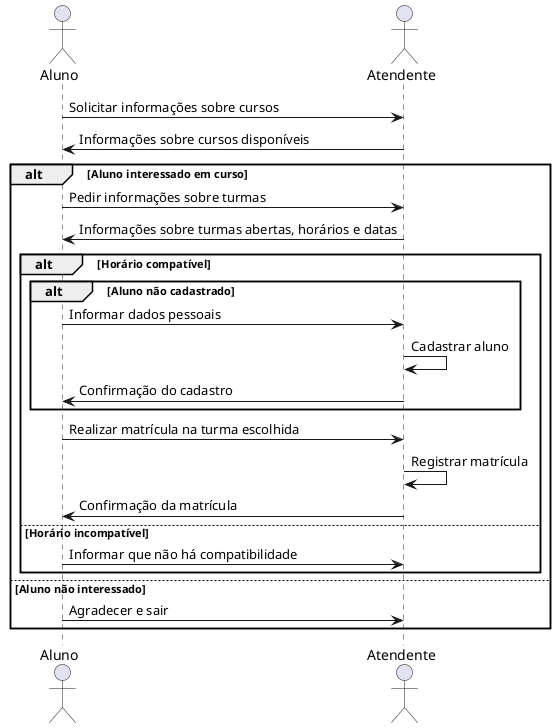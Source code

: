 @startuml
actor Aluno
actor Atendente

Aluno -> Atendente: Solicitar informações sobre cursos
Atendente -> Aluno: Informações sobre cursos disponíveis

alt Aluno interessado em curso
    Aluno -> Atendente: Pedir informações sobre turmas
    Atendente -> Aluno: Informações sobre turmas abertas, horários e datas

    alt Horário compatível
        alt Aluno não cadastrado
            Aluno -> Atendente: Informar dados pessoais
            Atendente -> Atendente: Cadastrar aluno
            Atendente -> Aluno: Confirmação do cadastro
        end
        
        Aluno -> Atendente: Realizar matrícula na turma escolhida
        Atendente -> Atendente: Registrar matrícula
        Atendente -> Aluno: Confirmação da matrícula
    else Horário incompatível
        Aluno -> Atendente: Informar que não há compatibilidade
    end
else Aluno não interessado
    Aluno -> Atendente: Agradecer e sair
end
@enduml
